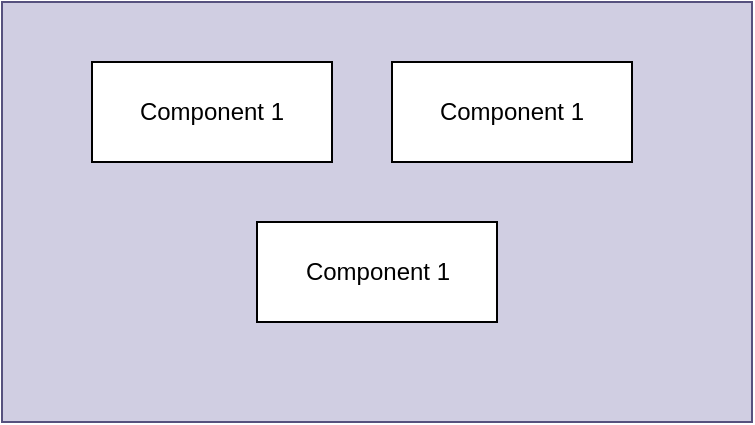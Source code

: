 <mxfile version="24.8.1">
  <diagram name="Page-1" id="WVhMY_EZla6lxmx6SAD1">
    <mxGraphModel dx="794" dy="446" grid="1" gridSize="10" guides="1" tooltips="1" connect="1" arrows="1" fold="1" page="1" pageScale="1" pageWidth="850" pageHeight="1100" math="0" shadow="0">
      <root>
        <mxCell id="0" />
        <mxCell id="1" parent="0" />
        <mxCell id="W0ScXB3fSB0l-oMFTjbP-4" value="" style="rounded=0;whiteSpace=wrap;html=1;fillColor=#d0cee2;strokeColor=#56517e;" vertex="1" parent="1">
          <mxGeometry x="35" y="30" width="375" height="210" as="geometry" />
        </mxCell>
        <mxCell id="W0ScXB3fSB0l-oMFTjbP-3" value="Component 1" style="rounded=0;whiteSpace=wrap;html=1;" vertex="1" parent="1">
          <mxGeometry x="80" y="60" width="120" height="50" as="geometry" />
        </mxCell>
        <mxCell id="W0ScXB3fSB0l-oMFTjbP-7" value="Component 1" style="rounded=0;whiteSpace=wrap;html=1;" vertex="1" parent="1">
          <mxGeometry x="162.5" y="140" width="120" height="50" as="geometry" />
        </mxCell>
        <mxCell id="W0ScXB3fSB0l-oMFTjbP-8" value="Component 1" style="rounded=0;whiteSpace=wrap;html=1;" vertex="1" parent="1">
          <mxGeometry x="230" y="60" width="120" height="50" as="geometry" />
        </mxCell>
      </root>
    </mxGraphModel>
  </diagram>
</mxfile>
